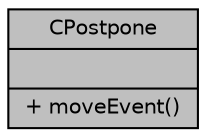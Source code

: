 digraph "CPostpone"
{
 // LATEX_PDF_SIZE
  edge [fontname="Helvetica",fontsize="10",labelfontname="Helvetica",labelfontsize="10"];
  node [fontname="Helvetica",fontsize="10",shape=record];
  Node1 [label="{CPostpone\n||+ moveEvent()\l}",height=0.2,width=0.4,color="black", fillcolor="grey75", style="filled", fontcolor="black",tooltip=" "];
}
